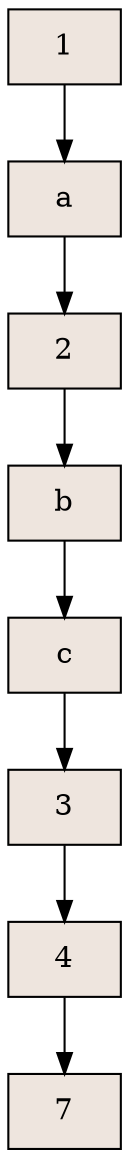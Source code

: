 digraph grafica{
rankdir=TB;
node [shape = record, style=filled, fillcolor=seashell2];
nodo1 [ label ="1"];
nodoa [ label ="a"];
nodo2 [ label ="2"];
nodob [ label ="b"];
nodoc [ label ="c"];
nodo3 [ label ="3"];
nodo4 [ label ="4"];
nodo7 [ label ="7"];
nodo4->nodo7
nodo3->nodo4
nodoc->nodo3
nodob->nodoc
nodo2->nodob
nodoa->nodo2
nodo1->nodoa
}
